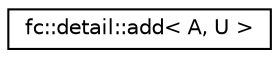 digraph "Graphical Class Hierarchy"
{
  edge [fontname="Helvetica",fontsize="10",labelfontname="Helvetica",labelfontsize="10"];
  node [fontname="Helvetica",fontsize="10",shape=record];
  rankdir="LR";
  Node0 [label="fc::detail::add\< A, U \>",height=0.2,width=0.4,color="black", fillcolor="white", style="filled",URL="$structfc_1_1detail_1_1add.html"];
}

